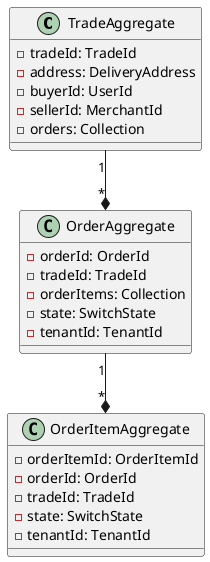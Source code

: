 @startuml 订单管理

class TradeAggregate {
    - tradeId: TradeId
    - address: DeliveryAddress
    - buyerId: UserId
    - sellerId: MerchantId
    - orders: Collection
}
class OrderAggregate {
    - orderId: OrderId
    - tradeId: TradeId
    - orderItems: Collection
    - state: SwitchState
    - tenantId: TenantId
}
class OrderItemAggregate {
    - orderItemId: OrderItemId
    - orderId: OrderId
    - tradeId: TradeId
    - state: SwitchState
    - tenantId: TenantId
}

TradeAggregate "1"--*"*" OrderAggregate
OrderAggregate "1"--*"*" OrderItemAggregate

@enduml
